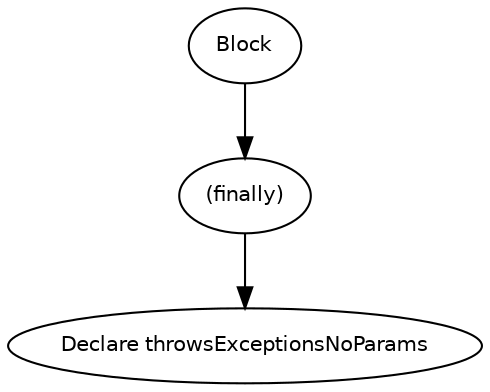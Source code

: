 digraph throwsExceptionsNoParams {
  3 [
    label = Block,
    fontname = Helvetica,
    fontsize = 10
  ];
  2 [
    label = "(finally)",
    fontname = Helvetica,
    fontsize = 10
  ];
  0 [
    label = "Declare throwsExceptionsNoParams",
    fontname = Helvetica,
    fontsize = 10
  ];
  3 -> 2 [
    label = ""
  ];
  2 -> 0 [
    label = ""
  ];
}
